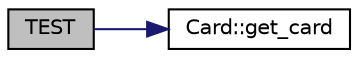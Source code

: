 digraph "TEST"
{
 // INTERACTIVE_SVG=YES
 // LATEX_PDF_SIZE
  edge [fontname="Helvetica",fontsize="10",labelfontname="Helvetica",labelfontsize="10"];
  node [fontname="Helvetica",fontsize="10",shape=record];
  rankdir="LR";
  Node1 [label="TEST",height=0.2,width=0.4,color="black", fillcolor="grey75", style="filled", fontcolor="black",tooltip=" "];
  Node1 -> Node2 [color="midnightblue",fontsize="10",style="solid",fontname="Helvetica"];
  Node2 [label="Card::get_card",height=0.2,width=0.4,color="black", fillcolor="white", style="filled",URL="$class_card.html#a315510240b14695ef1622d8e9ab6cb7c",tooltip="Gets the card's representation as a string."];
}
